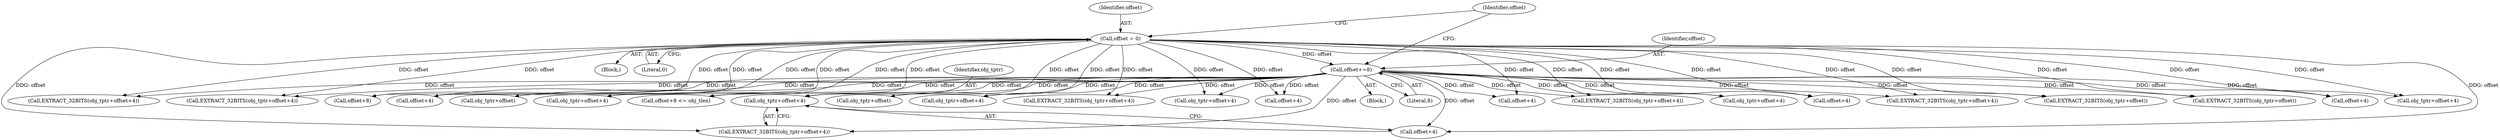 digraph "0_tcpdump_0b661e0aa61850234b64394585cf577aac570bf4@pointer" {
"1001468" [label="(Call,obj_tptr+offset+4)"];
"1001397" [label="(Call,offset = 0)"];
"1001500" [label="(Call,offset+=8)"];
"1001417" [label="(Call,EXTRACT_32BITS(obj_tptr+offset))"];
"1001402" [label="(Call,offset+8)"];
"1001468" [label="(Call,obj_tptr+offset+4)"];
"1001401" [label="(Call,offset+8 <= obj_tlen)"];
"1001418" [label="(Call,obj_tptr+offset)"];
"1001500" [label="(Call,offset+=8)"];
"1001455" [label="(Call,EXTRACT_32BITS(obj_tptr+offset+4))"];
"1001177" [label="(Block,)"];
"1001406" [label="(Block,)"];
"1001399" [label="(Literal,0)"];
"1001442" [label="(Call,offset+4)"];
"1001467" [label="(Call,EXTRACT_32BITS(obj_tptr+offset+4))"];
"1001403" [label="(Identifier,offset)"];
"1001494" [label="(Call,obj_tptr+offset+4)"];
"1001486" [label="(Call,obj_tptr+offset+4)"];
"1001502" [label="(Literal,8)"];
"1001413" [label="(Call,EXTRACT_32BITS(obj_tptr+offset))"];
"1001496" [label="(Call,offset+4)"];
"1001439" [label="(Call,EXTRACT_32BITS(obj_tptr+offset+4))"];
"1001458" [label="(Call,offset+4)"];
"1001469" [label="(Identifier,obj_tptr)"];
"1001398" [label="(Identifier,offset)"];
"1001414" [label="(Call,obj_tptr+offset)"];
"1001493" [label="(Call,EXTRACT_32BITS(obj_tptr+offset+4))"];
"1001488" [label="(Call,offset+4)"];
"1001456" [label="(Call,obj_tptr+offset+4)"];
"1001429" [label="(Call,EXTRACT_32BITS(obj_tptr+offset+4))"];
"1001440" [label="(Call,obj_tptr+offset+4)"];
"1001470" [label="(Call,offset+4)"];
"1001397" [label="(Call,offset = 0)"];
"1001430" [label="(Call,obj_tptr+offset+4)"];
"1001485" [label="(Call,EXTRACT_32BITS(obj_tptr+offset+4))"];
"1001501" [label="(Identifier,offset)"];
"1001432" [label="(Call,offset+4)"];
"1001468" -> "1001467"  [label="AST: "];
"1001468" -> "1001470"  [label="CFG: "];
"1001469" -> "1001468"  [label="AST: "];
"1001470" -> "1001468"  [label="AST: "];
"1001467" -> "1001468"  [label="CFG: "];
"1001397" -> "1001468"  [label="DDG: offset"];
"1001500" -> "1001468"  [label="DDG: offset"];
"1001397" -> "1001177"  [label="AST: "];
"1001397" -> "1001399"  [label="CFG: "];
"1001398" -> "1001397"  [label="AST: "];
"1001399" -> "1001397"  [label="AST: "];
"1001403" -> "1001397"  [label="CFG: "];
"1001397" -> "1001401"  [label="DDG: offset"];
"1001397" -> "1001402"  [label="DDG: offset"];
"1001397" -> "1001413"  [label="DDG: offset"];
"1001397" -> "1001414"  [label="DDG: offset"];
"1001397" -> "1001417"  [label="DDG: offset"];
"1001397" -> "1001418"  [label="DDG: offset"];
"1001397" -> "1001429"  [label="DDG: offset"];
"1001397" -> "1001430"  [label="DDG: offset"];
"1001397" -> "1001432"  [label="DDG: offset"];
"1001397" -> "1001439"  [label="DDG: offset"];
"1001397" -> "1001440"  [label="DDG: offset"];
"1001397" -> "1001442"  [label="DDG: offset"];
"1001397" -> "1001455"  [label="DDG: offset"];
"1001397" -> "1001456"  [label="DDG: offset"];
"1001397" -> "1001458"  [label="DDG: offset"];
"1001397" -> "1001467"  [label="DDG: offset"];
"1001397" -> "1001470"  [label="DDG: offset"];
"1001397" -> "1001485"  [label="DDG: offset"];
"1001397" -> "1001486"  [label="DDG: offset"];
"1001397" -> "1001488"  [label="DDG: offset"];
"1001397" -> "1001493"  [label="DDG: offset"];
"1001397" -> "1001494"  [label="DDG: offset"];
"1001397" -> "1001496"  [label="DDG: offset"];
"1001397" -> "1001500"  [label="DDG: offset"];
"1001500" -> "1001406"  [label="AST: "];
"1001500" -> "1001502"  [label="CFG: "];
"1001501" -> "1001500"  [label="AST: "];
"1001502" -> "1001500"  [label="AST: "];
"1001403" -> "1001500"  [label="CFG: "];
"1001500" -> "1001401"  [label="DDG: offset"];
"1001500" -> "1001402"  [label="DDG: offset"];
"1001500" -> "1001413"  [label="DDG: offset"];
"1001500" -> "1001414"  [label="DDG: offset"];
"1001500" -> "1001417"  [label="DDG: offset"];
"1001500" -> "1001418"  [label="DDG: offset"];
"1001500" -> "1001429"  [label="DDG: offset"];
"1001500" -> "1001430"  [label="DDG: offset"];
"1001500" -> "1001432"  [label="DDG: offset"];
"1001500" -> "1001439"  [label="DDG: offset"];
"1001500" -> "1001440"  [label="DDG: offset"];
"1001500" -> "1001442"  [label="DDG: offset"];
"1001500" -> "1001455"  [label="DDG: offset"];
"1001500" -> "1001456"  [label="DDG: offset"];
"1001500" -> "1001458"  [label="DDG: offset"];
"1001500" -> "1001467"  [label="DDG: offset"];
"1001500" -> "1001470"  [label="DDG: offset"];
"1001500" -> "1001485"  [label="DDG: offset"];
"1001500" -> "1001486"  [label="DDG: offset"];
"1001500" -> "1001488"  [label="DDG: offset"];
"1001500" -> "1001493"  [label="DDG: offset"];
"1001500" -> "1001494"  [label="DDG: offset"];
"1001500" -> "1001496"  [label="DDG: offset"];
}
